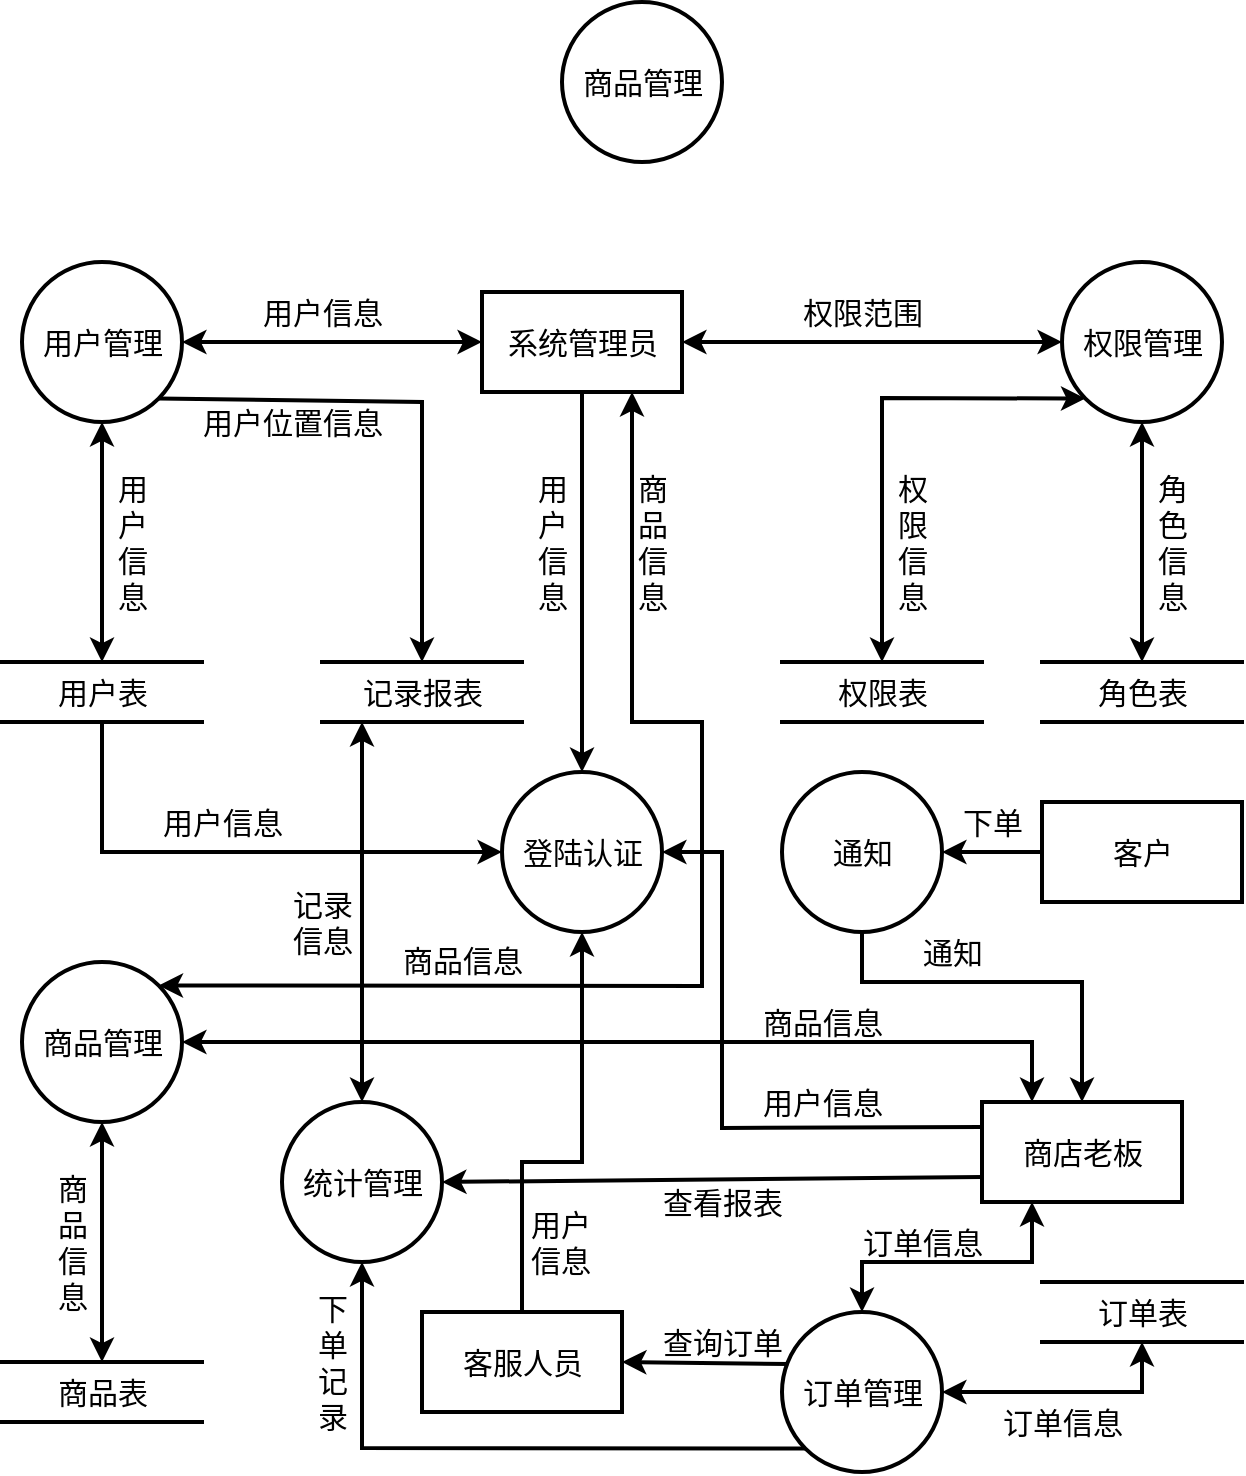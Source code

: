 <mxfile version="14.6.1" type="github">
  <diagram id="b9zOQF8432_83b5IgaAA" name="第 1 页">
    <mxGraphModel dx="1426" dy="769" grid="1" gridSize="10" guides="1" tooltips="1" connect="1" arrows="1" fold="1" page="1" pageScale="1" pageWidth="827" pageHeight="1169" math="0" shadow="0">
      <root>
        <mxCell id="0" />
        <mxCell id="1" parent="0" />
        <mxCell id="NAzBCJe67GwD64lHDpGD-1" value="系统管理员" style="html=1;dashed=0;whitespace=wrap;strokeWidth=2;fontSize=15;" vertex="1" parent="1">
          <mxGeometry x="350" y="275" width="100" height="50" as="geometry" />
        </mxCell>
        <mxCell id="NAzBCJe67GwD64lHDpGD-2" value="商店老板" style="html=1;dashed=0;whitespace=wrap;strokeWidth=2;fontSize=15;" vertex="1" parent="1">
          <mxGeometry x="600" y="680" width="100" height="50" as="geometry" />
        </mxCell>
        <mxCell id="NAzBCJe67GwD64lHDpGD-3" value="客服人员" style="html=1;dashed=0;whitespace=wrap;strokeWidth=2;fontSize=15;" vertex="1" parent="1">
          <mxGeometry x="320" y="785" width="100" height="50" as="geometry" />
        </mxCell>
        <mxCell id="NAzBCJe67GwD64lHDpGD-4" value="用户管理" style="shape=ellipse;html=1;dashed=0;whitespace=wrap;perimeter=ellipsePerimeter;strokeWidth=2;fontSize=15;" vertex="1" parent="1">
          <mxGeometry x="120" y="260" width="80" height="80" as="geometry" />
        </mxCell>
        <mxCell id="NAzBCJe67GwD64lHDpGD-5" value="通知" style="shape=ellipse;html=1;dashed=0;whitespace=wrap;perimeter=ellipsePerimeter;strokeWidth=2;fontSize=15;" vertex="1" parent="1">
          <mxGeometry x="500" y="515" width="80" height="80" as="geometry" />
        </mxCell>
        <mxCell id="NAzBCJe67GwD64lHDpGD-6" value="订单管理" style="shape=ellipse;html=1;dashed=0;whitespace=wrap;perimeter=ellipsePerimeter;strokeWidth=2;fontSize=15;" vertex="1" parent="1">
          <mxGeometry x="500" y="785" width="80" height="80" as="geometry" />
        </mxCell>
        <mxCell id="NAzBCJe67GwD64lHDpGD-7" value="商品管理" style="shape=ellipse;html=1;dashed=0;whitespace=wrap;perimeter=ellipsePerimeter;strokeWidth=2;fontSize=15;" vertex="1" parent="1">
          <mxGeometry x="390" y="130" width="80" height="80" as="geometry" />
        </mxCell>
        <mxCell id="NAzBCJe67GwD64lHDpGD-8" value="登陆认证" style="shape=ellipse;html=1;dashed=0;whitespace=wrap;perimeter=ellipsePerimeter;strokeWidth=2;fontSize=15;" vertex="1" parent="1">
          <mxGeometry x="360" y="515" width="80" height="80" as="geometry" />
        </mxCell>
        <mxCell id="NAzBCJe67GwD64lHDpGD-9" value="用户表" style="html=1;dashed=0;whitespace=wrap;shape=partialRectangle;right=0;left=0;fontSize=15;strokeWidth=2;" vertex="1" parent="1">
          <mxGeometry x="110" y="460" width="100" height="30" as="geometry" />
        </mxCell>
        <mxCell id="NAzBCJe67GwD64lHDpGD-10" value="商品表" style="html=1;dashed=0;whitespace=wrap;shape=partialRectangle;right=0;left=0;fontSize=15;strokeWidth=2;" vertex="1" parent="1">
          <mxGeometry x="110" y="810" width="100" height="30" as="geometry" />
        </mxCell>
        <mxCell id="NAzBCJe67GwD64lHDpGD-11" value="订单表" style="html=1;dashed=0;whitespace=wrap;shape=partialRectangle;right=0;left=0;fontSize=15;strokeWidth=2;" vertex="1" parent="1">
          <mxGeometry x="630" y="770" width="100" height="30" as="geometry" />
        </mxCell>
        <mxCell id="NAzBCJe67GwD64lHDpGD-12" value="记录报表" style="html=1;dashed=0;whitespace=wrap;shape=partialRectangle;right=0;left=0;fontSize=15;strokeWidth=2;" vertex="1" parent="1">
          <mxGeometry x="270" y="460" width="100" height="30" as="geometry" />
        </mxCell>
        <mxCell id="NAzBCJe67GwD64lHDpGD-13" value="统计管理" style="shape=ellipse;html=1;dashed=0;whitespace=wrap;perimeter=ellipsePerimeter;strokeWidth=2;fontSize=15;" vertex="1" parent="1">
          <mxGeometry x="250" y="680" width="80" height="80" as="geometry" />
        </mxCell>
        <mxCell id="NAzBCJe67GwD64lHDpGD-14" value="权限管理" style="shape=ellipse;html=1;dashed=0;whitespace=wrap;perimeter=ellipsePerimeter;strokeWidth=2;fontSize=15;" vertex="1" parent="1">
          <mxGeometry x="640" y="260" width="80" height="80" as="geometry" />
        </mxCell>
        <mxCell id="NAzBCJe67GwD64lHDpGD-15" value="角色表" style="html=1;dashed=0;whitespace=wrap;shape=partialRectangle;right=0;left=0;fontSize=15;strokeWidth=2;" vertex="1" parent="1">
          <mxGeometry x="630" y="460" width="100" height="30" as="geometry" />
        </mxCell>
        <mxCell id="NAzBCJe67GwD64lHDpGD-16" value="权限表" style="html=1;dashed=0;whitespace=wrap;shape=partialRectangle;right=0;left=0;fontSize=15;strokeWidth=2;" vertex="1" parent="1">
          <mxGeometry x="500" y="460" width="100" height="30" as="geometry" />
        </mxCell>
        <mxCell id="NAzBCJe67GwD64lHDpGD-18" value="" style="endArrow=classic;startArrow=classic;html=1;fontSize=15;strokeWidth=2;exitX=1;exitY=0.5;exitDx=0;exitDy=0;entryX=0;entryY=0.5;entryDx=0;entryDy=0;" edge="1" parent="1" source="NAzBCJe67GwD64lHDpGD-4" target="NAzBCJe67GwD64lHDpGD-1">
          <mxGeometry width="50" height="50" relative="1" as="geometry">
            <mxPoint x="230" y="250" as="sourcePoint" />
            <mxPoint x="280" y="200" as="targetPoint" />
          </mxGeometry>
        </mxCell>
        <mxCell id="NAzBCJe67GwD64lHDpGD-19" value="" style="endArrow=classic;startArrow=classic;html=1;fontSize=15;strokeWidth=2;exitX=0.5;exitY=0;exitDx=0;exitDy=0;" edge="1" parent="1" source="NAzBCJe67GwD64lHDpGD-9" target="NAzBCJe67GwD64lHDpGD-4">
          <mxGeometry width="50" height="50" relative="1" as="geometry">
            <mxPoint x="270" y="400" as="sourcePoint" />
            <mxPoint x="320" y="350" as="targetPoint" />
          </mxGeometry>
        </mxCell>
        <mxCell id="NAzBCJe67GwD64lHDpGD-20" value="用户信息" style="text;html=1;align=center;verticalAlign=middle;resizable=0;points=[];autosize=1;strokeColor=none;fontSize=15;" vertex="1" parent="1">
          <mxGeometry x="230" y="275" width="80" height="20" as="geometry" />
        </mxCell>
        <mxCell id="NAzBCJe67GwD64lHDpGD-21" value="用&lt;br&gt;户&lt;br&gt;信&lt;br&gt;息" style="text;html=1;align=center;verticalAlign=middle;resizable=0;points=[];autosize=1;strokeColor=none;fontSize=15;" vertex="1" parent="1">
          <mxGeometry x="160" y="360" width="30" height="80" as="geometry" />
        </mxCell>
        <mxCell id="NAzBCJe67GwD64lHDpGD-22" value="" style="endArrow=classic;startArrow=classic;html=1;fontSize=15;strokeWidth=2;exitX=1;exitY=0.5;exitDx=0;exitDy=0;entryX=0;entryY=0.5;entryDx=0;entryDy=0;" edge="1" parent="1" source="NAzBCJe67GwD64lHDpGD-1" target="NAzBCJe67GwD64lHDpGD-14">
          <mxGeometry width="50" height="50" relative="1" as="geometry">
            <mxPoint x="550" y="260" as="sourcePoint" />
            <mxPoint x="600" y="210" as="targetPoint" />
          </mxGeometry>
        </mxCell>
        <mxCell id="NAzBCJe67GwD64lHDpGD-23" value="" style="endArrow=classic;startArrow=classic;html=1;fontSize=15;strokeWidth=2;exitX=0.5;exitY=0;exitDx=0;exitDy=0;" edge="1" parent="1" source="NAzBCJe67GwD64lHDpGD-15" target="NAzBCJe67GwD64lHDpGD-14">
          <mxGeometry width="50" height="50" relative="1" as="geometry">
            <mxPoint x="730" y="400" as="sourcePoint" />
            <mxPoint x="780" y="350" as="targetPoint" />
          </mxGeometry>
        </mxCell>
        <mxCell id="NAzBCJe67GwD64lHDpGD-24" value="" style="endArrow=classic;startArrow=classic;html=1;fontSize=15;strokeWidth=2;entryX=0;entryY=1;entryDx=0;entryDy=0;exitX=0.5;exitY=0;exitDx=0;exitDy=0;rounded=0;" edge="1" parent="1" source="NAzBCJe67GwD64lHDpGD-16" target="NAzBCJe67GwD64lHDpGD-14">
          <mxGeometry width="50" height="50" relative="1" as="geometry">
            <mxPoint x="380" y="500" as="sourcePoint" />
            <mxPoint x="430" y="450" as="targetPoint" />
            <Array as="points">
              <mxPoint x="550" y="328" />
            </Array>
          </mxGeometry>
        </mxCell>
        <mxCell id="NAzBCJe67GwD64lHDpGD-25" value="角&lt;br&gt;色&lt;br&gt;信&lt;br&gt;息" style="text;html=1;align=center;verticalAlign=middle;resizable=0;points=[];autosize=1;strokeColor=none;fontSize=15;" vertex="1" parent="1">
          <mxGeometry x="680" y="360" width="30" height="80" as="geometry" />
        </mxCell>
        <mxCell id="NAzBCJe67GwD64lHDpGD-26" value="权&lt;br&gt;限&lt;br&gt;信&lt;br&gt;息" style="text;html=1;align=center;verticalAlign=middle;resizable=0;points=[];autosize=1;strokeColor=none;fontSize=15;" vertex="1" parent="1">
          <mxGeometry x="550" y="360" width="30" height="80" as="geometry" />
        </mxCell>
        <mxCell id="NAzBCJe67GwD64lHDpGD-27" value="" style="endArrow=classic;html=1;fontSize=15;strokeWidth=2;exitX=1;exitY=1;exitDx=0;exitDy=0;rounded=0;entryX=0.5;entryY=0;entryDx=0;entryDy=0;" edge="1" parent="1" source="NAzBCJe67GwD64lHDpGD-4" target="NAzBCJe67GwD64lHDpGD-12">
          <mxGeometry width="50" height="50" relative="1" as="geometry">
            <mxPoint x="310" y="430" as="sourcePoint" />
            <mxPoint x="360" y="450" as="targetPoint" />
            <Array as="points">
              <mxPoint x="320" y="330" />
            </Array>
          </mxGeometry>
        </mxCell>
        <mxCell id="NAzBCJe67GwD64lHDpGD-28" value="用户位置信息" style="text;html=1;align=center;verticalAlign=middle;resizable=0;points=[];autosize=1;strokeColor=none;fontSize=15;" vertex="1" parent="1">
          <mxGeometry x="200" y="330" width="110" height="20" as="geometry" />
        </mxCell>
        <mxCell id="NAzBCJe67GwD64lHDpGD-29" value="" style="endArrow=classic;html=1;fontSize=15;strokeWidth=2;exitX=0.5;exitY=1;exitDx=0;exitDy=0;entryX=0.5;entryY=0;entryDx=0;entryDy=0;rounded=0;" edge="1" parent="1" source="NAzBCJe67GwD64lHDpGD-1" target="NAzBCJe67GwD64lHDpGD-8">
          <mxGeometry width="50" height="50" relative="1" as="geometry">
            <mxPoint x="420" y="460" as="sourcePoint" />
            <mxPoint x="470" y="410" as="targetPoint" />
            <Array as="points">
              <mxPoint x="400" y="440" />
            </Array>
          </mxGeometry>
        </mxCell>
        <mxCell id="NAzBCJe67GwD64lHDpGD-30" value="" style="endArrow=classic;html=1;fontSize=15;strokeWidth=2;exitX=0.5;exitY=1;exitDx=0;exitDy=0;entryX=0;entryY=0.5;entryDx=0;entryDy=0;rounded=0;" edge="1" parent="1" source="NAzBCJe67GwD64lHDpGD-9" target="NAzBCJe67GwD64lHDpGD-8">
          <mxGeometry width="50" height="50" relative="1" as="geometry">
            <mxPoint x="270" y="590" as="sourcePoint" />
            <mxPoint x="320" y="540" as="targetPoint" />
            <Array as="points">
              <mxPoint x="160" y="555" />
            </Array>
          </mxGeometry>
        </mxCell>
        <mxCell id="NAzBCJe67GwD64lHDpGD-32" value="客户" style="html=1;dashed=0;whitespace=wrap;strokeWidth=2;fontSize=15;" vertex="1" parent="1">
          <mxGeometry x="630" y="530" width="100" height="50" as="geometry" />
        </mxCell>
        <mxCell id="NAzBCJe67GwD64lHDpGD-33" value="" style="endArrow=classic;html=1;fontSize=15;strokeWidth=2;exitX=0;exitY=0.5;exitDx=0;exitDy=0;" edge="1" parent="1" source="NAzBCJe67GwD64lHDpGD-32" target="NAzBCJe67GwD64lHDpGD-5">
          <mxGeometry width="50" height="50" relative="1" as="geometry">
            <mxPoint x="670" y="570" as="sourcePoint" />
            <mxPoint x="720" y="520" as="targetPoint" />
          </mxGeometry>
        </mxCell>
        <mxCell id="NAzBCJe67GwD64lHDpGD-34" value="" style="endArrow=classic;html=1;fontSize=15;strokeWidth=2;exitX=0.5;exitY=1;exitDx=0;exitDy=0;entryX=0.5;entryY=0;entryDx=0;entryDy=0;rounded=0;" edge="1" parent="1" source="NAzBCJe67GwD64lHDpGD-5" target="NAzBCJe67GwD64lHDpGD-2">
          <mxGeometry width="50" height="50" relative="1" as="geometry">
            <mxPoint x="600" y="750" as="sourcePoint" />
            <mxPoint x="570" y="640" as="targetPoint" />
            <Array as="points">
              <mxPoint x="540" y="620" />
              <mxPoint x="650" y="620" />
            </Array>
          </mxGeometry>
        </mxCell>
        <mxCell id="NAzBCJe67GwD64lHDpGD-35" value="商品管理" style="shape=ellipse;html=1;dashed=0;whitespace=wrap;perimeter=ellipsePerimeter;strokeWidth=2;fontSize=15;" vertex="1" parent="1">
          <mxGeometry x="120" y="610" width="80" height="80" as="geometry" />
        </mxCell>
        <mxCell id="NAzBCJe67GwD64lHDpGD-37" value="" style="endArrow=classic;startArrow=classic;html=1;fontSize=15;strokeWidth=2;entryX=0.75;entryY=1;entryDx=0;entryDy=0;exitX=1;exitY=0;exitDx=0;exitDy=0;rounded=0;" edge="1" parent="1" source="NAzBCJe67GwD64lHDpGD-35" target="NAzBCJe67GwD64lHDpGD-1">
          <mxGeometry width="50" height="50" relative="1" as="geometry">
            <mxPoint x="460" y="460" as="sourcePoint" />
            <mxPoint x="510" y="410" as="targetPoint" />
            <Array as="points">
              <mxPoint x="460" y="622" />
              <mxPoint x="460" y="490" />
              <mxPoint x="425" y="490" />
            </Array>
          </mxGeometry>
        </mxCell>
        <mxCell id="NAzBCJe67GwD64lHDpGD-39" value="" style="endArrow=classic;startArrow=classic;html=1;fontSize=15;strokeWidth=2;exitX=0.5;exitY=0;exitDx=0;exitDy=0;" edge="1" parent="1" source="NAzBCJe67GwD64lHDpGD-10" target="NAzBCJe67GwD64lHDpGD-35">
          <mxGeometry width="50" height="50" relative="1" as="geometry">
            <mxPoint x="350" y="750" as="sourcePoint" />
            <mxPoint x="400" y="700" as="targetPoint" />
          </mxGeometry>
        </mxCell>
        <mxCell id="NAzBCJe67GwD64lHDpGD-42" value="" style="endArrow=classic;startArrow=classic;html=1;fontSize=15;strokeWidth=2;exitX=0.5;exitY=0;exitDx=0;exitDy=0;entryX=0.25;entryY=1;entryDx=0;entryDy=0;rounded=0;" edge="1" parent="1" source="NAzBCJe67GwD64lHDpGD-6" target="NAzBCJe67GwD64lHDpGD-2">
          <mxGeometry width="50" height="50" relative="1" as="geometry">
            <mxPoint x="640" y="800" as="sourcePoint" />
            <mxPoint x="690" y="750" as="targetPoint" />
            <Array as="points">
              <mxPoint x="540" y="760" />
              <mxPoint x="625" y="760" />
            </Array>
          </mxGeometry>
        </mxCell>
        <mxCell id="NAzBCJe67GwD64lHDpGD-44" value="" style="endArrow=classic;startArrow=classic;html=1;fontSize=15;strokeWidth=2;entryX=0.5;entryY=1;entryDx=0;entryDy=0;exitX=1;exitY=0.5;exitDx=0;exitDy=0;rounded=0;" edge="1" parent="1" source="NAzBCJe67GwD64lHDpGD-6" target="NAzBCJe67GwD64lHDpGD-11">
          <mxGeometry width="50" height="50" relative="1" as="geometry">
            <mxPoint x="660" y="890" as="sourcePoint" />
            <mxPoint x="710" y="840" as="targetPoint" />
            <Array as="points">
              <mxPoint x="680" y="825" />
            </Array>
          </mxGeometry>
        </mxCell>
        <mxCell id="NAzBCJe67GwD64lHDpGD-45" value="" style="endArrow=classic;html=1;fontSize=15;strokeWidth=2;exitX=0.038;exitY=0.325;exitDx=0;exitDy=0;entryX=1;entryY=0.5;entryDx=0;entryDy=0;exitPerimeter=0;" edge="1" parent="1" source="NAzBCJe67GwD64lHDpGD-6" target="NAzBCJe67GwD64lHDpGD-3">
          <mxGeometry width="50" height="50" relative="1" as="geometry">
            <mxPoint x="460" y="940" as="sourcePoint" />
            <mxPoint x="510" y="890" as="targetPoint" />
          </mxGeometry>
        </mxCell>
        <mxCell id="NAzBCJe67GwD64lHDpGD-46" value="" style="endArrow=classic;html=1;fontSize=15;strokeWidth=2;exitX=0;exitY=0.25;exitDx=0;exitDy=0;entryX=1;entryY=0.5;entryDx=0;entryDy=0;rounded=0;" edge="1" parent="1" source="NAzBCJe67GwD64lHDpGD-2" target="NAzBCJe67GwD64lHDpGD-8">
          <mxGeometry width="50" height="50" relative="1" as="geometry">
            <mxPoint x="380" y="750" as="sourcePoint" />
            <mxPoint x="430" y="700" as="targetPoint" />
            <Array as="points">
              <mxPoint x="470" y="693" />
              <mxPoint x="470" y="555" />
            </Array>
          </mxGeometry>
        </mxCell>
        <mxCell id="NAzBCJe67GwD64lHDpGD-47" value="" style="endArrow=classic;html=1;fontSize=15;strokeWidth=2;exitX=0.5;exitY=0;exitDx=0;exitDy=0;entryX=0.5;entryY=1;entryDx=0;entryDy=0;rounded=0;" edge="1" parent="1" source="NAzBCJe67GwD64lHDpGD-3" target="NAzBCJe67GwD64lHDpGD-8">
          <mxGeometry width="50" height="50" relative="1" as="geometry">
            <mxPoint x="390" y="770" as="sourcePoint" />
            <mxPoint x="440" y="720" as="targetPoint" />
            <Array as="points">
              <mxPoint x="370" y="710" />
              <mxPoint x="400" y="710" />
            </Array>
          </mxGeometry>
        </mxCell>
        <mxCell id="NAzBCJe67GwD64lHDpGD-48" value="权限范围" style="text;html=1;align=center;verticalAlign=middle;resizable=0;points=[];autosize=1;strokeColor=none;fontSize=15;" vertex="1" parent="1">
          <mxGeometry x="500" y="275" width="80" height="20" as="geometry" />
        </mxCell>
        <mxCell id="NAzBCJe67GwD64lHDpGD-49" value="下单" style="text;html=1;align=center;verticalAlign=middle;resizable=0;points=[];autosize=1;strokeColor=none;fontSize=15;" vertex="1" parent="1">
          <mxGeometry x="580" y="530" width="50" height="20" as="geometry" />
        </mxCell>
        <mxCell id="NAzBCJe67GwD64lHDpGD-50" value="" style="endArrow=classic;html=1;fontSize=15;strokeWidth=2;entryX=1;entryY=0.5;entryDx=0;entryDy=0;exitX=0;exitY=0.75;exitDx=0;exitDy=0;" edge="1" parent="1" source="NAzBCJe67GwD64lHDpGD-2" target="NAzBCJe67GwD64lHDpGD-13">
          <mxGeometry width="50" height="50" relative="1" as="geometry">
            <mxPoint x="570" y="720" as="sourcePoint" />
            <mxPoint x="460" y="740" as="targetPoint" />
          </mxGeometry>
        </mxCell>
        <mxCell id="NAzBCJe67GwD64lHDpGD-52" value="通知" style="text;html=1;align=center;verticalAlign=middle;resizable=0;points=[];autosize=1;strokeColor=none;fontSize=15;" vertex="1" parent="1">
          <mxGeometry x="560" y="595" width="50" height="20" as="geometry" />
        </mxCell>
        <mxCell id="NAzBCJe67GwD64lHDpGD-53" value="订单信息" style="text;html=1;align=center;verticalAlign=middle;resizable=0;points=[];autosize=1;strokeColor=none;fontSize=15;" vertex="1" parent="1">
          <mxGeometry x="530" y="740" width="80" height="20" as="geometry" />
        </mxCell>
        <mxCell id="NAzBCJe67GwD64lHDpGD-54" value="查询订单" style="text;html=1;align=center;verticalAlign=middle;resizable=0;points=[];autosize=1;strokeColor=none;fontSize=15;" vertex="1" parent="1">
          <mxGeometry x="430" y="790" width="80" height="20" as="geometry" />
        </mxCell>
        <mxCell id="NAzBCJe67GwD64lHDpGD-55" value="订单信息" style="text;html=1;align=center;verticalAlign=middle;resizable=0;points=[];autosize=1;strokeColor=none;fontSize=15;" vertex="1" parent="1">
          <mxGeometry x="600" y="830" width="80" height="20" as="geometry" />
        </mxCell>
        <mxCell id="NAzBCJe67GwD64lHDpGD-56" value="商&lt;br&gt;品&lt;br&gt;信&lt;br&gt;息" style="text;html=1;align=center;verticalAlign=middle;resizable=0;points=[];autosize=1;strokeColor=none;fontSize=15;" vertex="1" parent="1">
          <mxGeometry x="130" y="710" width="30" height="80" as="geometry" />
        </mxCell>
        <mxCell id="NAzBCJe67GwD64lHDpGD-57" value="&lt;br&gt;商品信息" style="text;html=1;align=center;verticalAlign=middle;resizable=0;points=[];autosize=1;strokeColor=none;fontSize=15;" vertex="1" parent="1">
          <mxGeometry x="300" y="580" width="80" height="40" as="geometry" />
        </mxCell>
        <mxCell id="NAzBCJe67GwD64lHDpGD-58" value="" style="endArrow=classic;startArrow=classic;html=1;fontSize=15;strokeWidth=2;entryX=0.25;entryY=0;entryDx=0;entryDy=0;exitX=1;exitY=0.5;exitDx=0;exitDy=0;rounded=0;" edge="1" parent="1" source="NAzBCJe67GwD64lHDpGD-35" target="NAzBCJe67GwD64lHDpGD-2">
          <mxGeometry width="50" height="50" relative="1" as="geometry">
            <mxPoint x="490" y="680" as="sourcePoint" />
            <mxPoint x="540" y="630" as="targetPoint" />
            <Array as="points">
              <mxPoint x="625" y="650" />
            </Array>
          </mxGeometry>
        </mxCell>
        <mxCell id="NAzBCJe67GwD64lHDpGD-59" value="商品信息" style="text;html=1;align=center;verticalAlign=middle;resizable=0;points=[];autosize=1;strokeColor=none;fontSize=15;" vertex="1" parent="1">
          <mxGeometry x="480" y="630" width="80" height="20" as="geometry" />
        </mxCell>
        <mxCell id="NAzBCJe67GwD64lHDpGD-60" value="用户信息" style="text;html=1;align=center;verticalAlign=middle;resizable=0;points=[];autosize=1;strokeColor=none;fontSize=15;" vertex="1" parent="1">
          <mxGeometry x="180" y="530" width="80" height="20" as="geometry" />
        </mxCell>
        <mxCell id="NAzBCJe67GwD64lHDpGD-61" value="用户&lt;br&gt;信息" style="text;html=1;align=center;verticalAlign=middle;resizable=0;points=[];autosize=1;strokeColor=none;fontSize=15;" vertex="1" parent="1">
          <mxGeometry x="364" y="730" width="50" height="40" as="geometry" />
        </mxCell>
        <mxCell id="NAzBCJe67GwD64lHDpGD-62" value="查看报表" style="text;html=1;align=center;verticalAlign=middle;resizable=0;points=[];autosize=1;strokeColor=none;fontSize=15;" vertex="1" parent="1">
          <mxGeometry x="430" y="720" width="80" height="20" as="geometry" />
        </mxCell>
        <mxCell id="NAzBCJe67GwD64lHDpGD-63" value="用户信息" style="text;html=1;align=center;verticalAlign=middle;resizable=0;points=[];autosize=1;strokeColor=none;fontSize=15;" vertex="1" parent="1">
          <mxGeometry x="480" y="670" width="80" height="20" as="geometry" />
        </mxCell>
        <mxCell id="NAzBCJe67GwD64lHDpGD-64" value="商&lt;br&gt;品&lt;br&gt;信&lt;br&gt;息" style="text;html=1;align=center;verticalAlign=middle;resizable=0;points=[];autosize=1;strokeColor=none;fontSize=15;" vertex="1" parent="1">
          <mxGeometry x="420" y="360" width="30" height="80" as="geometry" />
        </mxCell>
        <mxCell id="NAzBCJe67GwD64lHDpGD-65" value="用&lt;br&gt;户&lt;br&gt;信&lt;br&gt;息" style="text;html=1;align=center;verticalAlign=middle;resizable=0;points=[];autosize=1;strokeColor=none;fontSize=15;" vertex="1" parent="1">
          <mxGeometry x="370" y="360" width="30" height="80" as="geometry" />
        </mxCell>
        <mxCell id="NAzBCJe67GwD64lHDpGD-66" value="" style="endArrow=classic;html=1;fontSize=15;strokeWidth=2;exitX=0;exitY=1;exitDx=0;exitDy=0;entryX=0.5;entryY=1;entryDx=0;entryDy=0;rounded=0;" edge="1" parent="1" source="NAzBCJe67GwD64lHDpGD-6" target="NAzBCJe67GwD64lHDpGD-13">
          <mxGeometry width="50" height="50" relative="1" as="geometry">
            <mxPoint x="330" y="920" as="sourcePoint" />
            <mxPoint x="380" y="870" as="targetPoint" />
            <Array as="points">
              <mxPoint x="290" y="853" />
            </Array>
          </mxGeometry>
        </mxCell>
        <mxCell id="NAzBCJe67GwD64lHDpGD-67" value="下&lt;br&gt;单&lt;br&gt;记&lt;br&gt;录" style="text;html=1;align=center;verticalAlign=middle;resizable=0;points=[];autosize=1;strokeColor=none;fontSize=15;" vertex="1" parent="1">
          <mxGeometry x="260" y="770" width="30" height="80" as="geometry" />
        </mxCell>
        <mxCell id="NAzBCJe67GwD64lHDpGD-69" value="" style="endArrow=classic;startArrow=classic;html=1;fontSize=15;strokeWidth=2;exitX=0.5;exitY=0;exitDx=0;exitDy=0;" edge="1" parent="1" source="NAzBCJe67GwD64lHDpGD-13">
          <mxGeometry width="50" height="50" relative="1" as="geometry">
            <mxPoint x="50" y="560" as="sourcePoint" />
            <mxPoint x="290" y="490" as="targetPoint" />
          </mxGeometry>
        </mxCell>
        <mxCell id="NAzBCJe67GwD64lHDpGD-70" value="记录&lt;br&gt;信息" style="text;html=1;align=center;verticalAlign=middle;resizable=0;points=[];autosize=1;strokeColor=none;fontSize=15;" vertex="1" parent="1">
          <mxGeometry x="245" y="570" width="50" height="40" as="geometry" />
        </mxCell>
      </root>
    </mxGraphModel>
  </diagram>
</mxfile>
